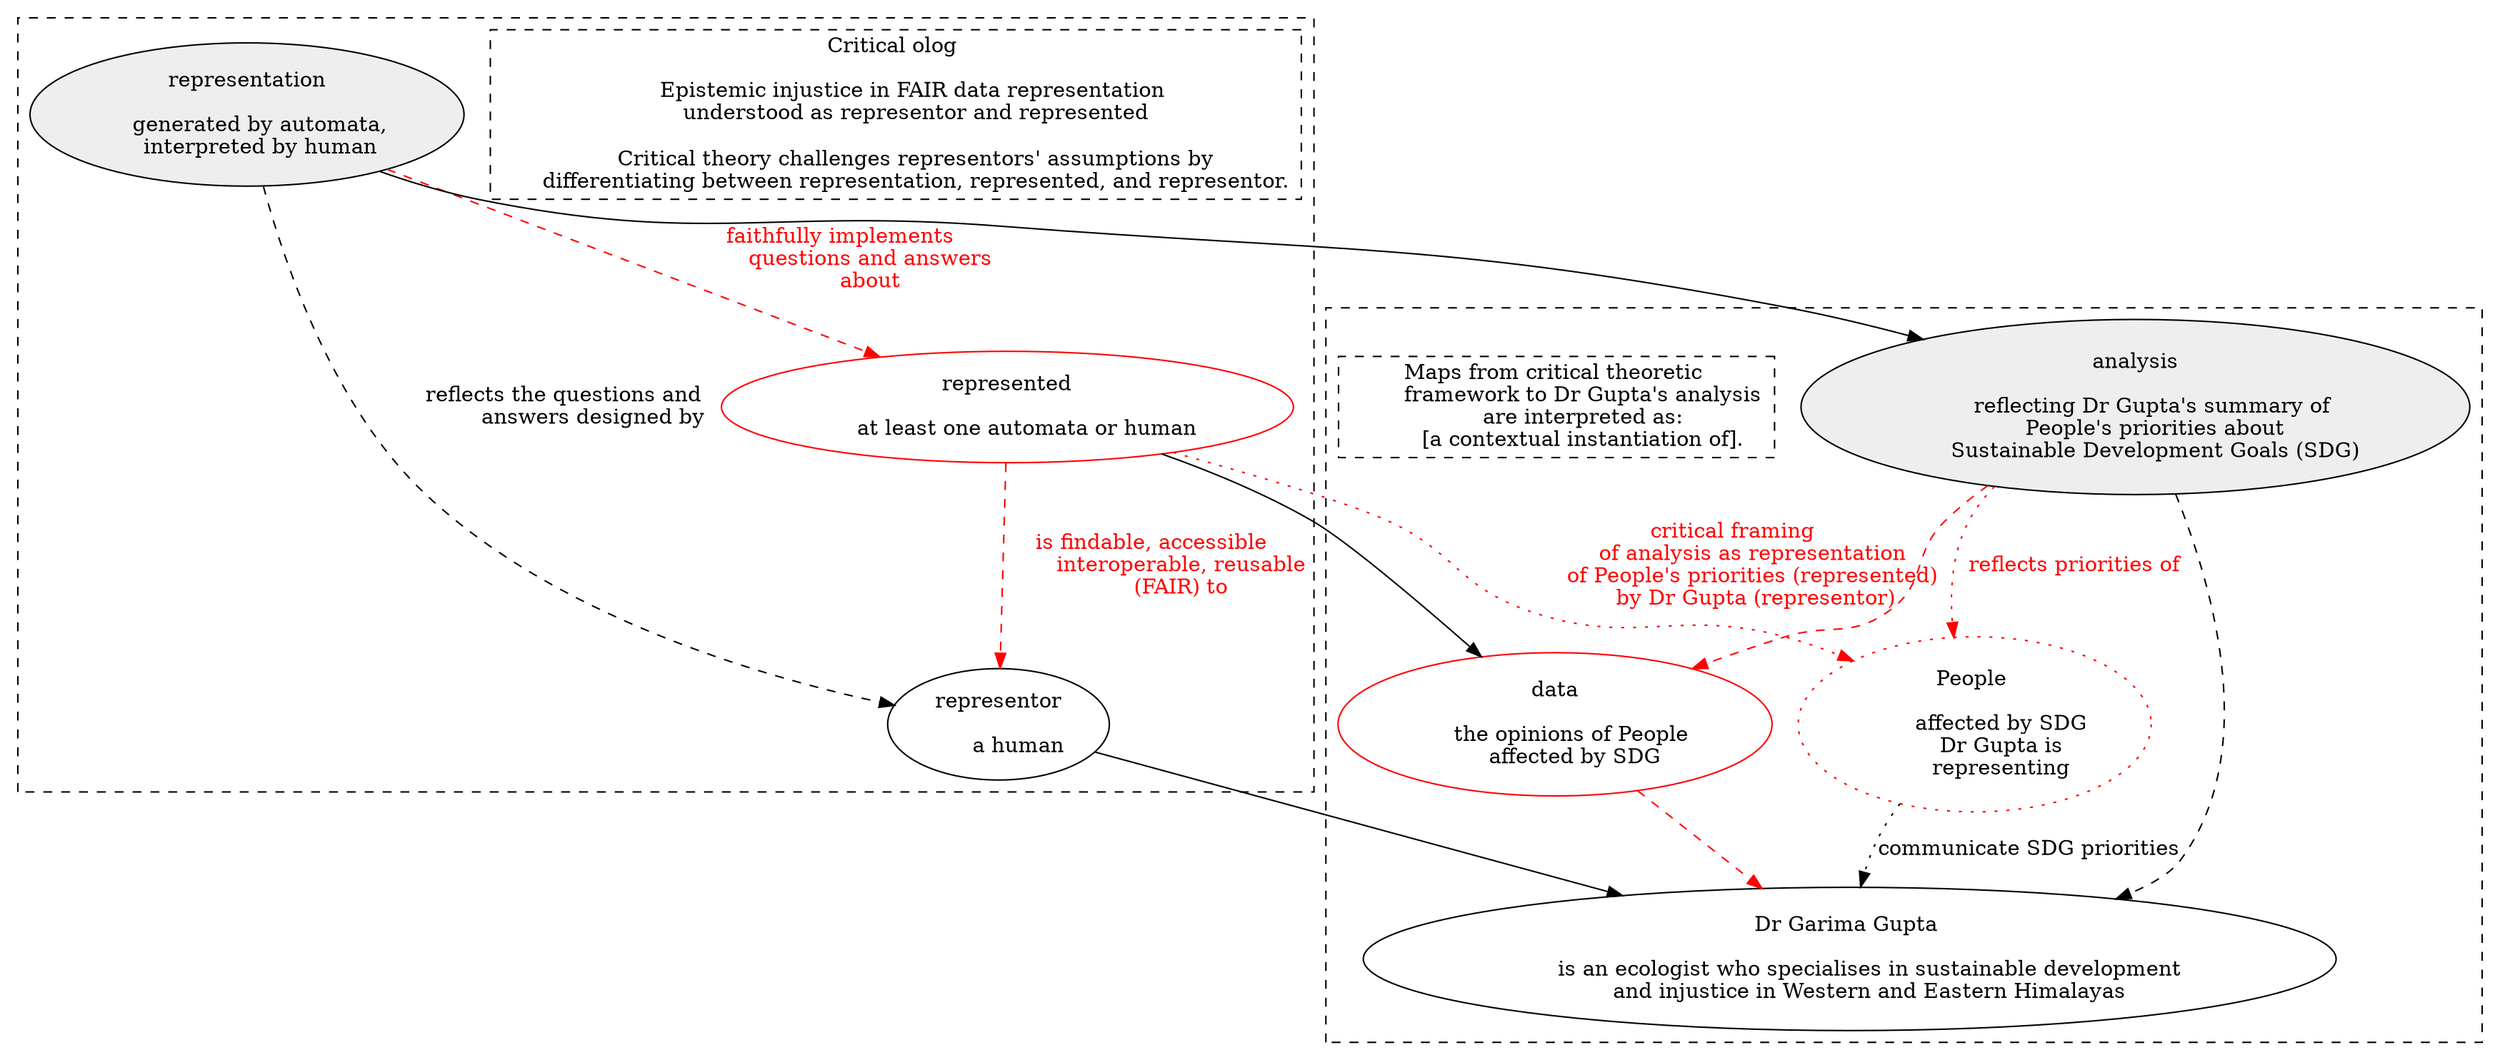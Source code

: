 digraph PostcolGraph {

  node [shape=ellipse]


  # Postcolonial cluster
  subgraph cluster_postcol {

    style=dashed
    edge [style=dashed]

    postcol_title [
      label="Critical olog 
      
      Epistemic injustice in FAIR data representation 
      understood as representor and represented

      Critical theory challenges representors' assumptions by
      differentiating between representation, represented, and representor.",
      shape=box,
      style=dashed
    ]

    represented [
      color=red,
      label="represented
      
      at least one automata or human"
      ]

    representor  [
      label="representor
      
      a human"
    ]
    representation [
      label="representation
    
    generated by automata,
    interpreted by human",
      style=filled,
      fillcolor="#eeeeee",  // very soft gray
      fontcolor=black
    ]


    representation -> represented [
      label="faithfully implements 
        questions and answers
        about", fontcolor=red, color=red]
    representation -> representor [
      label="reflects the questions and 
        answers designed by"]
    represented -> representor [
      label="is findable, accessible 
        interoperable, reusable
        (FAIR) to", fontcolor=red, color=red]
  
  }

  # garima cluster
  subgraph cluster_garima {
    style=dashed
    edge [style=dashed]

    data [label="data
      
      the opinions of People 
      affected by SDG",color=red]
    garima [label="Dr Garima Gupta 
      
      is an ecologist who specialises in sustainable development
      and injustice in Western and Eastern Himalayas"]

    analysis [
      label="analysis
      
      reflecting Dr Gupta's summary of 
      People's priorities about
      Sustainable Development Goals (SDG)",
      style=filled,
      fillcolor="#eeeeee",  // very soft gray
      fontcolor=black
    ]


    analysis -> data [color=red]
    analysis -> garima
    data -> garima [color=red]

    functors [
      label=
        "Maps from critical theoretic 
        framework to Dr Gupta's analysis
        are interpreted as:
        [a contextual instantiation of].", 
      shape=box, 
      style=dashed]

      people [
        label="People 
        
        affected by SDG
        Dr Gupta is
        representing",
        color=red,
        style=dotted
      ]
      people-> garima [
        label="communicate SDG priorities",
        style=dotted]

      analysis -> people [
        label="reflects priorities of",
        color=red,
        style=dotted,
        fontcolor=red
      ]

  }



  # External links
  representation -> analysis 
  represented -> data
  representor -> garima

  represented -> people [
    style=dotted,
    color=red,
    fontcolor=red,
    label="critical framing 
      of analysis as representation 
      of People's priorities (represented) 
      by Dr Gupta (representor)"
    
    ]


  {
    rank=sink
  }
}
